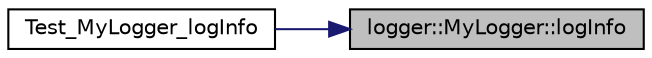 digraph "logger::MyLogger::logInfo"
{
 // LATEX_PDF_SIZE
  edge [fontname="Helvetica",fontsize="10",labelfontname="Helvetica",labelfontsize="10"];
  node [fontname="Helvetica",fontsize="10",shape=record];
  rankdir="RL";
  Node1 [label="logger::MyLogger::logInfo",height=0.2,width=0.4,color="black", fillcolor="grey75", style="filled", fontcolor="black",tooltip=" "];
  Node1 -> Node2 [dir="back",color="midnightblue",fontsize="10",style="solid"];
  Node2 [label="Test_MyLogger_logInfo",height=0.2,width=0.4,color="black", fillcolor="white", style="filled",URL="$_test_logger_8h.html#aceaa280bcc4075cacb84a269533328f1",tooltip=" "];
}
